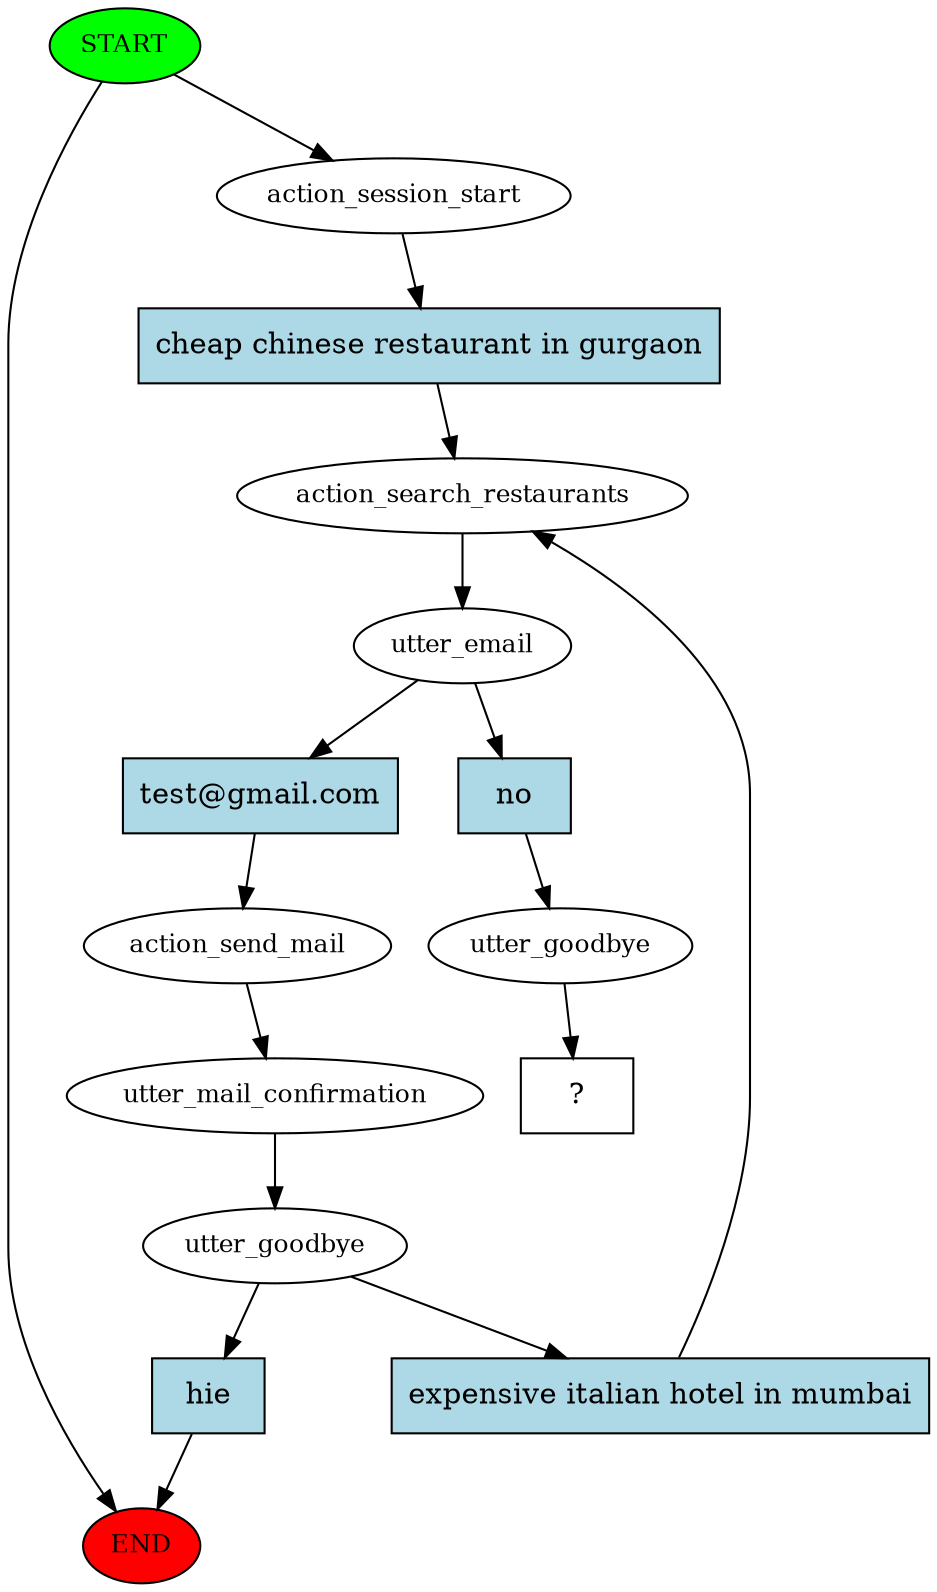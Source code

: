 digraph  {
0 [class="start active", fillcolor=green, fontsize=12, label=START, style=filled];
"-1" [class=end, fillcolor=red, fontsize=12, label=END, style=filled];
1 [class=active, fontsize=12, label=action_session_start];
2 [class=active, fontsize=12, label=action_search_restaurants];
3 [class=active, fontsize=12, label=utter_email];
4 [class=active, fontsize=12, label=action_send_mail];
5 [class=active, fontsize=12, label=utter_mail_confirmation];
6 [class=active, fontsize=12, label=utter_goodbye];
15 [class=active, fontsize=12, label=utter_goodbye];
16 [class="intent dashed active", label="  ?  ", shape=rect];
17 [class="intent active", fillcolor=lightblue, label="cheap chinese restaurant in gurgaon", shape=rect, style=filled];
18 [class="intent active", fillcolor=lightblue, label="test@gmail.com", shape=rect, style=filled];
19 [class="intent active", fillcolor=lightblue, label=no, shape=rect, style=filled];
20 [class=intent, fillcolor=lightblue, label=hie, shape=rect, style=filled];
21 [class="intent active", fillcolor=lightblue, label="expensive italian hotel in mumbai", shape=rect, style=filled];
0 -> "-1"  [class="", key=NONE, label=""];
0 -> 1  [class=active, key=NONE, label=""];
1 -> 17  [class=active, key=0];
2 -> 3  [class=active, key=NONE, label=""];
3 -> 18  [class=active, key=0];
3 -> 19  [class=active, key=0];
4 -> 5  [class=active, key=NONE, label=""];
5 -> 6  [class=active, key=NONE, label=""];
6 -> 20  [class="", key=0];
6 -> 21  [class=active, key=0];
15 -> 16  [class=active, key=NONE, label=""];
17 -> 2  [class=active, key=0];
18 -> 4  [class=active, key=0];
19 -> 15  [class=active, key=0];
20 -> "-1"  [class="", key=0];
21 -> 2  [class=active, key=0];
}
